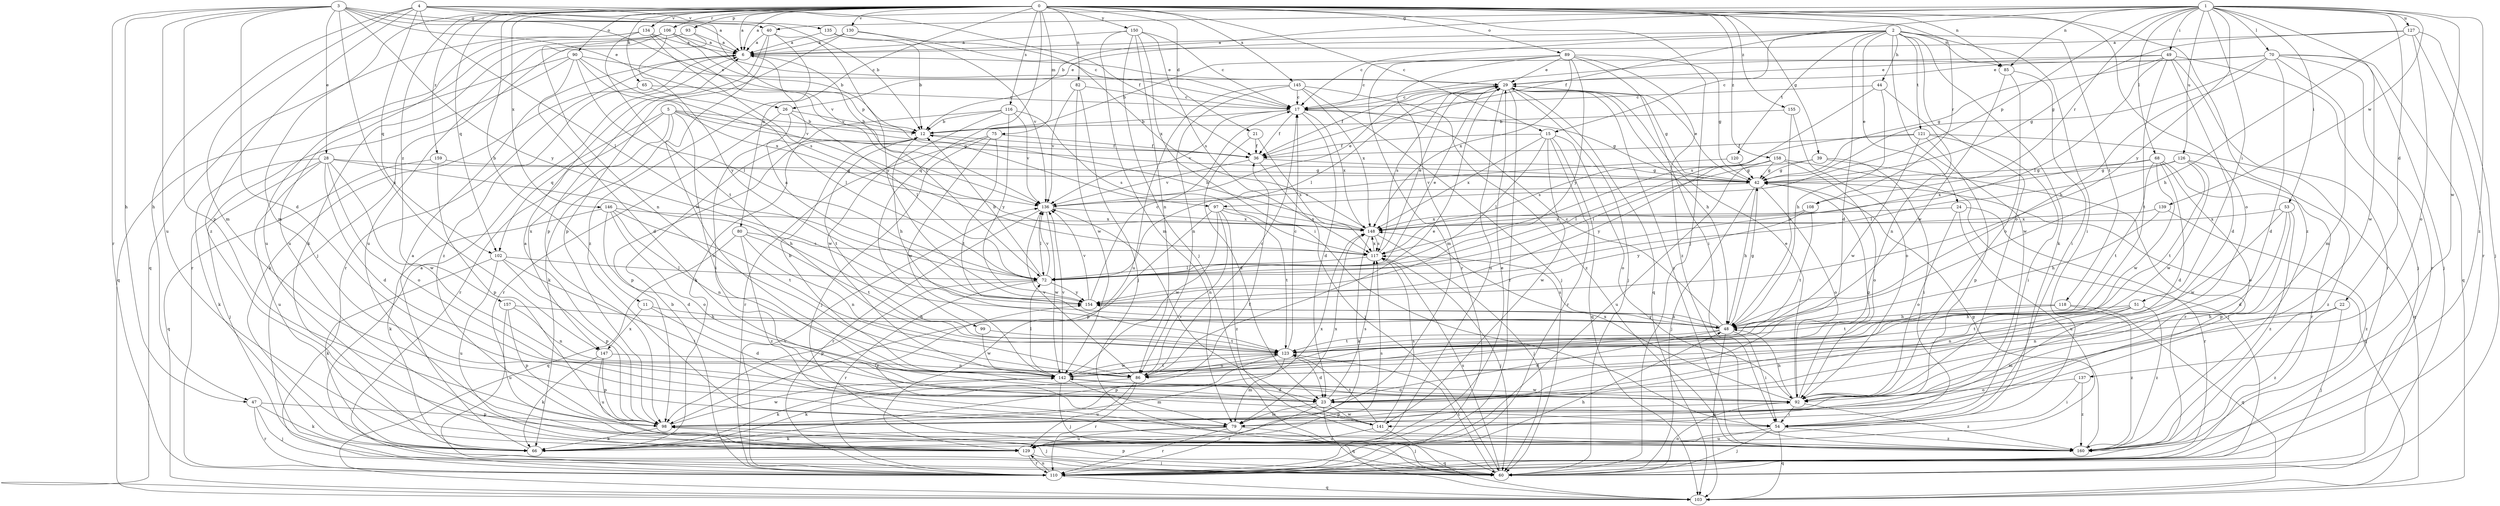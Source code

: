 strict digraph  {
0;
1;
2;
3;
4;
5;
6;
11;
12;
15;
17;
21;
22;
23;
24;
26;
28;
29;
36;
39;
40;
42;
44;
47;
48;
49;
51;
53;
54;
60;
65;
66;
68;
70;
72;
75;
79;
80;
82;
85;
86;
89;
90;
92;
93;
97;
98;
99;
102;
103;
106;
108;
110;
116;
117;
118;
120;
121;
123;
126;
127;
129;
130;
134;
135;
136;
137;
139;
141;
142;
145;
146;
147;
148;
150;
154;
155;
157;
158;
159;
160;
0 -> 6  [label=a];
0 -> 11  [label=b];
0 -> 15  [label=c];
0 -> 21  [label=d];
0 -> 39  [label=g];
0 -> 60  [label=j];
0 -> 65  [label=k];
0 -> 75  [label=m];
0 -> 79  [label=m];
0 -> 80  [label=n];
0 -> 82  [label=n];
0 -> 85  [label=n];
0 -> 89  [label=o];
0 -> 90  [label=o];
0 -> 92  [label=o];
0 -> 93  [label=p];
0 -> 99  [label=q];
0 -> 102  [label=q];
0 -> 106  [label=r];
0 -> 108  [label=r];
0 -> 116  [label=s];
0 -> 130  [label=v];
0 -> 134  [label=v];
0 -> 145  [label=x];
0 -> 146  [label=x];
0 -> 150  [label=y];
0 -> 155  [label=z];
0 -> 157  [label=z];
0 -> 158  [label=z];
0 -> 159  [label=z];
0 -> 160  [label=z];
1 -> 6  [label=a];
1 -> 12  [label=b];
1 -> 22  [label=d];
1 -> 36  [label=f];
1 -> 40  [label=g];
1 -> 49  [label=i];
1 -> 51  [label=i];
1 -> 53  [label=i];
1 -> 68  [label=l];
1 -> 70  [label=l];
1 -> 85  [label=n];
1 -> 97  [label=p];
1 -> 108  [label=r];
1 -> 126  [label=u];
1 -> 127  [label=u];
1 -> 137  [label=w];
1 -> 139  [label=w];
1 -> 141  [label=w];
1 -> 154  [label=y];
1 -> 160  [label=z];
2 -> 6  [label=a];
2 -> 15  [label=c];
2 -> 17  [label=c];
2 -> 23  [label=d];
2 -> 24  [label=e];
2 -> 26  [label=e];
2 -> 44  [label=h];
2 -> 54  [label=i];
2 -> 66  [label=k];
2 -> 85  [label=n];
2 -> 92  [label=o];
2 -> 118  [label=t];
2 -> 120  [label=t];
2 -> 121  [label=t];
2 -> 141  [label=w];
3 -> 6  [label=a];
3 -> 23  [label=d];
3 -> 26  [label=e];
3 -> 28  [label=e];
3 -> 40  [label=g];
3 -> 47  [label=h];
3 -> 97  [label=p];
3 -> 98  [label=p];
3 -> 110  [label=r];
3 -> 129  [label=u];
3 -> 147  [label=x];
3 -> 154  [label=y];
4 -> 12  [label=b];
4 -> 36  [label=f];
4 -> 47  [label=h];
4 -> 72  [label=l];
4 -> 79  [label=m];
4 -> 102  [label=q];
4 -> 135  [label=v];
4 -> 136  [label=v];
4 -> 160  [label=z];
5 -> 12  [label=b];
5 -> 36  [label=f];
5 -> 42  [label=g];
5 -> 66  [label=k];
5 -> 92  [label=o];
5 -> 102  [label=q];
5 -> 110  [label=r];
5 -> 147  [label=x];
6 -> 29  [label=e];
6 -> 72  [label=l];
6 -> 110  [label=r];
6 -> 160  [label=z];
11 -> 23  [label=d];
11 -> 48  [label=h];
11 -> 147  [label=x];
12 -> 36  [label=f];
12 -> 48  [label=h];
12 -> 98  [label=p];
12 -> 123  [label=t];
15 -> 36  [label=f];
15 -> 72  [label=l];
15 -> 92  [label=o];
15 -> 103  [label=q];
15 -> 110  [label=r];
15 -> 141  [label=w];
15 -> 148  [label=x];
17 -> 12  [label=b];
17 -> 23  [label=d];
17 -> 36  [label=f];
17 -> 42  [label=g];
17 -> 136  [label=v];
17 -> 148  [label=x];
21 -> 23  [label=d];
21 -> 36  [label=f];
21 -> 117  [label=s];
22 -> 48  [label=h];
22 -> 60  [label=j];
22 -> 86  [label=n];
22 -> 160  [label=z];
23 -> 79  [label=m];
23 -> 103  [label=q];
23 -> 110  [label=r];
23 -> 117  [label=s];
23 -> 141  [label=w];
24 -> 92  [label=o];
24 -> 110  [label=r];
24 -> 129  [label=u];
24 -> 148  [label=x];
26 -> 12  [label=b];
26 -> 54  [label=i];
26 -> 72  [label=l];
26 -> 110  [label=r];
28 -> 23  [label=d];
28 -> 42  [label=g];
28 -> 48  [label=h];
28 -> 60  [label=j];
28 -> 66  [label=k];
28 -> 92  [label=o];
28 -> 129  [label=u];
28 -> 142  [label=w];
29 -> 17  [label=c];
29 -> 36  [label=f];
29 -> 42  [label=g];
29 -> 48  [label=h];
29 -> 60  [label=j];
29 -> 72  [label=l];
29 -> 103  [label=q];
29 -> 110  [label=r];
29 -> 117  [label=s];
29 -> 129  [label=u];
29 -> 160  [label=z];
36 -> 42  [label=g];
36 -> 60  [label=j];
36 -> 136  [label=v];
39 -> 42  [label=g];
39 -> 54  [label=i];
39 -> 72  [label=l];
39 -> 110  [label=r];
40 -> 6  [label=a];
40 -> 98  [label=p];
40 -> 142  [label=w];
40 -> 154  [label=y];
40 -> 160  [label=z];
42 -> 29  [label=e];
42 -> 48  [label=h];
42 -> 60  [label=j];
42 -> 92  [label=o];
42 -> 103  [label=q];
42 -> 136  [label=v];
44 -> 17  [label=c];
44 -> 48  [label=h];
44 -> 86  [label=n];
44 -> 117  [label=s];
47 -> 60  [label=j];
47 -> 66  [label=k];
47 -> 98  [label=p];
47 -> 110  [label=r];
48 -> 17  [label=c];
48 -> 23  [label=d];
48 -> 42  [label=g];
48 -> 54  [label=i];
48 -> 103  [label=q];
48 -> 117  [label=s];
48 -> 123  [label=t];
48 -> 154  [label=y];
49 -> 12  [label=b];
49 -> 23  [label=d];
49 -> 29  [label=e];
49 -> 42  [label=g];
49 -> 60  [label=j];
49 -> 72  [label=l];
49 -> 110  [label=r];
49 -> 123  [label=t];
51 -> 48  [label=h];
51 -> 79  [label=m];
51 -> 86  [label=n];
51 -> 123  [label=t];
51 -> 160  [label=z];
53 -> 23  [label=d];
53 -> 98  [label=p];
53 -> 142  [label=w];
53 -> 148  [label=x];
53 -> 160  [label=z];
54 -> 60  [label=j];
54 -> 103  [label=q];
54 -> 129  [label=u];
54 -> 160  [label=z];
60 -> 6  [label=a];
60 -> 92  [label=o];
60 -> 98  [label=p];
60 -> 117  [label=s];
60 -> 123  [label=t];
65 -> 17  [label=c];
65 -> 66  [label=k];
65 -> 72  [label=l];
66 -> 6  [label=a];
66 -> 36  [label=f];
66 -> 117  [label=s];
68 -> 23  [label=d];
68 -> 42  [label=g];
68 -> 92  [label=o];
68 -> 110  [label=r];
68 -> 123  [label=t];
68 -> 142  [label=w];
68 -> 148  [label=x];
70 -> 17  [label=c];
70 -> 23  [label=d];
70 -> 29  [label=e];
70 -> 42  [label=g];
70 -> 48  [label=h];
70 -> 60  [label=j];
70 -> 79  [label=m];
70 -> 103  [label=q];
70 -> 110  [label=r];
72 -> 12  [label=b];
72 -> 29  [label=e];
72 -> 98  [label=p];
72 -> 110  [label=r];
72 -> 136  [label=v];
72 -> 154  [label=y];
75 -> 36  [label=f];
75 -> 60  [label=j];
75 -> 110  [label=r];
75 -> 123  [label=t];
75 -> 142  [label=w];
79 -> 60  [label=j];
79 -> 66  [label=k];
79 -> 110  [label=r];
79 -> 129  [label=u];
79 -> 148  [label=x];
80 -> 86  [label=n];
80 -> 103  [label=q];
80 -> 117  [label=s];
80 -> 123  [label=t];
80 -> 160  [label=z];
82 -> 17  [label=c];
82 -> 60  [label=j];
82 -> 136  [label=v];
82 -> 142  [label=w];
85 -> 54  [label=i];
85 -> 92  [label=o];
85 -> 142  [label=w];
86 -> 17  [label=c];
86 -> 29  [label=e];
86 -> 66  [label=k];
86 -> 110  [label=r];
86 -> 129  [label=u];
86 -> 136  [label=v];
89 -> 17  [label=c];
89 -> 29  [label=e];
89 -> 42  [label=g];
89 -> 54  [label=i];
89 -> 79  [label=m];
89 -> 110  [label=r];
89 -> 148  [label=x];
89 -> 154  [label=y];
89 -> 160  [label=z];
90 -> 23  [label=d];
90 -> 29  [label=e];
90 -> 72  [label=l];
90 -> 103  [label=q];
90 -> 110  [label=r];
90 -> 136  [label=v];
90 -> 148  [label=x];
92 -> 29  [label=e];
92 -> 42  [label=g];
92 -> 48  [label=h];
92 -> 54  [label=i];
92 -> 98  [label=p];
92 -> 142  [label=w];
92 -> 148  [label=x];
92 -> 160  [label=z];
93 -> 6  [label=a];
93 -> 60  [label=j];
93 -> 129  [label=u];
97 -> 86  [label=n];
97 -> 98  [label=p];
97 -> 123  [label=t];
97 -> 142  [label=w];
97 -> 148  [label=x];
97 -> 160  [label=z];
98 -> 6  [label=a];
98 -> 60  [label=j];
98 -> 66  [label=k];
98 -> 142  [label=w];
98 -> 148  [label=x];
99 -> 123  [label=t];
99 -> 142  [label=w];
102 -> 54  [label=i];
102 -> 66  [label=k];
102 -> 72  [label=l];
102 -> 98  [label=p];
102 -> 129  [label=u];
106 -> 6  [label=a];
106 -> 12  [label=b];
106 -> 17  [label=c];
106 -> 66  [label=k];
106 -> 86  [label=n];
106 -> 129  [label=u];
106 -> 154  [label=y];
108 -> 123  [label=t];
108 -> 148  [label=x];
108 -> 154  [label=y];
110 -> 12  [label=b];
110 -> 48  [label=h];
110 -> 103  [label=q];
110 -> 129  [label=u];
110 -> 136  [label=v];
116 -> 12  [label=b];
116 -> 66  [label=k];
116 -> 117  [label=s];
116 -> 136  [label=v];
116 -> 142  [label=w];
116 -> 154  [label=y];
117 -> 29  [label=e];
117 -> 60  [label=j];
117 -> 72  [label=l];
117 -> 148  [label=x];
118 -> 48  [label=h];
118 -> 103  [label=q];
118 -> 123  [label=t];
118 -> 160  [label=z];
120 -> 42  [label=g];
120 -> 136  [label=v];
121 -> 36  [label=f];
121 -> 54  [label=i];
121 -> 98  [label=p];
121 -> 103  [label=q];
121 -> 117  [label=s];
121 -> 142  [label=w];
123 -> 17  [label=c];
123 -> 23  [label=d];
123 -> 79  [label=m];
123 -> 86  [label=n];
123 -> 98  [label=p];
123 -> 142  [label=w];
126 -> 42  [label=g];
126 -> 72  [label=l];
126 -> 123  [label=t];
126 -> 142  [label=w];
126 -> 160  [label=z];
127 -> 6  [label=a];
127 -> 42  [label=g];
127 -> 48  [label=h];
127 -> 60  [label=j];
127 -> 92  [label=o];
127 -> 110  [label=r];
129 -> 29  [label=e];
129 -> 60  [label=j];
129 -> 110  [label=r];
130 -> 6  [label=a];
130 -> 98  [label=p];
130 -> 136  [label=v];
130 -> 148  [label=x];
134 -> 6  [label=a];
134 -> 103  [label=q];
134 -> 117  [label=s];
134 -> 123  [label=t];
134 -> 129  [label=u];
134 -> 136  [label=v];
135 -> 6  [label=a];
135 -> 12  [label=b];
135 -> 17  [label=c];
136 -> 29  [label=e];
136 -> 72  [label=l];
136 -> 110  [label=r];
136 -> 142  [label=w];
136 -> 148  [label=x];
137 -> 54  [label=i];
137 -> 92  [label=o];
137 -> 160  [label=z];
139 -> 48  [label=h];
139 -> 148  [label=x];
139 -> 160  [label=z];
141 -> 103  [label=q];
141 -> 117  [label=s];
141 -> 123  [label=t];
141 -> 129  [label=u];
141 -> 136  [label=v];
141 -> 154  [label=y];
142 -> 12  [label=b];
142 -> 23  [label=d];
142 -> 60  [label=j];
142 -> 66  [label=k];
142 -> 72  [label=l];
142 -> 79  [label=m];
142 -> 92  [label=o];
142 -> 123  [label=t];
142 -> 136  [label=v];
145 -> 17  [label=c];
145 -> 60  [label=j];
145 -> 86  [label=n];
145 -> 129  [label=u];
145 -> 148  [label=x];
145 -> 160  [label=z];
146 -> 23  [label=d];
146 -> 66  [label=k];
146 -> 86  [label=n];
146 -> 92  [label=o];
146 -> 123  [label=t];
146 -> 148  [label=x];
147 -> 66  [label=k];
147 -> 86  [label=n];
147 -> 98  [label=p];
147 -> 129  [label=u];
148 -> 12  [label=b];
148 -> 60  [label=j];
148 -> 66  [label=k];
148 -> 117  [label=s];
150 -> 6  [label=a];
150 -> 17  [label=c];
150 -> 54  [label=i];
150 -> 60  [label=j];
150 -> 79  [label=m];
150 -> 86  [label=n];
150 -> 117  [label=s];
154 -> 6  [label=a];
154 -> 17  [label=c];
154 -> 48  [label=h];
154 -> 136  [label=v];
155 -> 12  [label=b];
155 -> 48  [label=h];
155 -> 92  [label=o];
157 -> 48  [label=h];
157 -> 86  [label=n];
157 -> 98  [label=p];
157 -> 129  [label=u];
158 -> 42  [label=g];
158 -> 60  [label=j];
158 -> 72  [label=l];
158 -> 92  [label=o];
158 -> 129  [label=u];
158 -> 154  [label=y];
159 -> 42  [label=g];
159 -> 98  [label=p];
159 -> 103  [label=q];
160 -> 42  [label=g];
}
